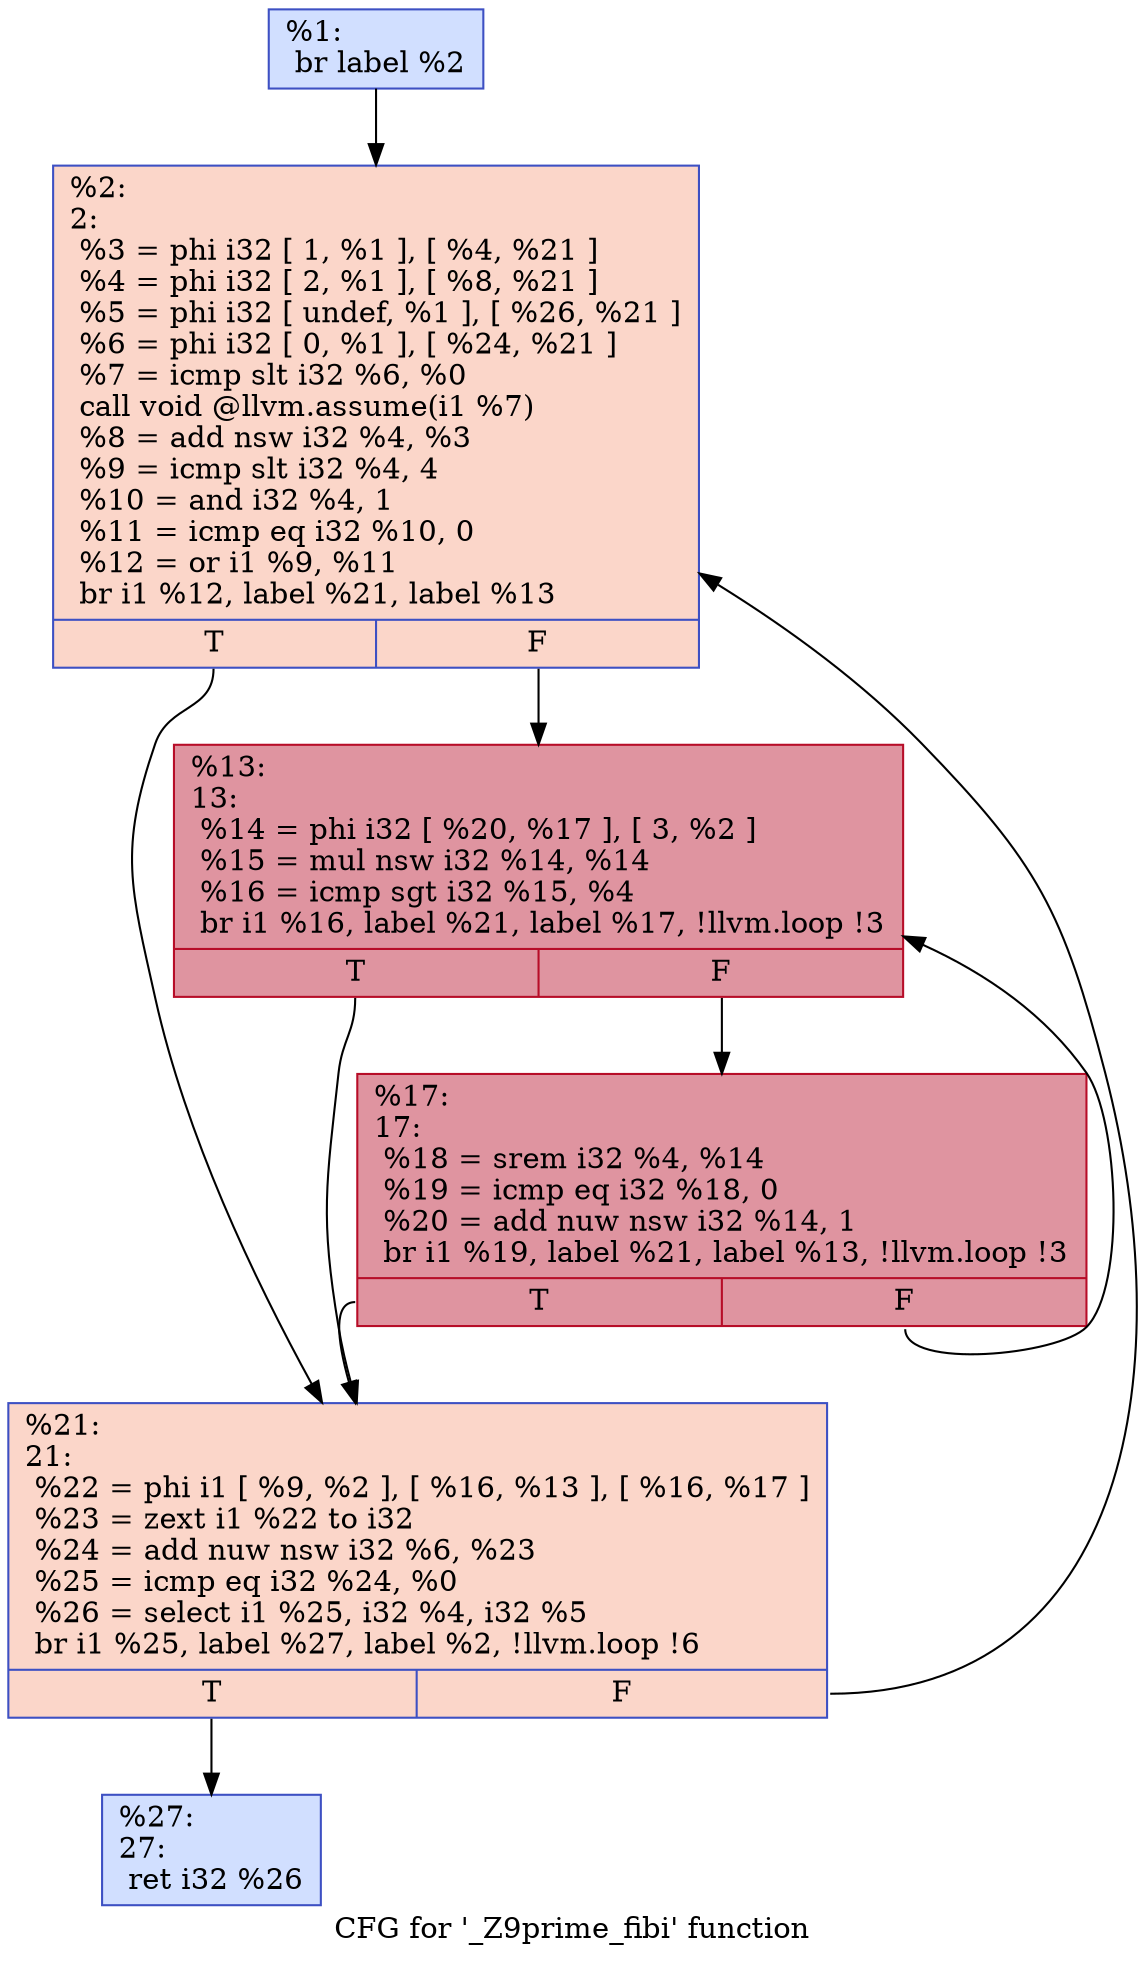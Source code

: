 digraph "CFG for '_Z9prime_fibi' function" {
	label="CFG for '_Z9prime_fibi' function";

	Node0x55e5fa760700 [shape=record,color="#3d50c3ff", style=filled, fillcolor="#96b7ff70",label="{%1:\l  br label %2\l}"];
	Node0x55e5fa760700 -> Node0x55e5fa760750;
	Node0x55e5fa760750 [shape=record,color="#3d50c3ff", style=filled, fillcolor="#f6a38570",label="{%2:\l2:                                                \l  %3 = phi i32 [ 1, %1 ], [ %4, %21 ]\l  %4 = phi i32 [ 2, %1 ], [ %8, %21 ]\l  %5 = phi i32 [ undef, %1 ], [ %26, %21 ]\l  %6 = phi i32 [ 0, %1 ], [ %24, %21 ]\l  %7 = icmp slt i32 %6, %0\l  call void @llvm.assume(i1 %7)\l  %8 = add nsw i32 %4, %3\l  %9 = icmp slt i32 %4, 4\l  %10 = and i32 %4, 1\l  %11 = icmp eq i32 %10, 0\l  %12 = or i1 %9, %11\l  br i1 %12, label %21, label %13\l|{<s0>T|<s1>F}}"];
	Node0x55e5fa760750:s0 -> Node0x55e5fa760eb0;
	Node0x55e5fa760750:s1 -> Node0x55e5fa761100;
	Node0x55e5fa761100 [shape=record,color="#b70d28ff", style=filled, fillcolor="#b70d2870",label="{%13:\l13:                                               \l  %14 = phi i32 [ %20, %17 ], [ 3, %2 ]\l  %15 = mul nsw i32 %14, %14\l  %16 = icmp sgt i32 %15, %4\l  br i1 %16, label %21, label %17, !llvm.loop !3\l|{<s0>T|<s1>F}}"];
	Node0x55e5fa761100:s0 -> Node0x55e5fa760eb0;
	Node0x55e5fa761100:s1 -> Node0x55e5fa761e10;
	Node0x55e5fa761e10 [shape=record,color="#b70d28ff", style=filled, fillcolor="#b70d2870",label="{%17:\l17:                                               \l  %18 = srem i32 %4, %14\l  %19 = icmp eq i32 %18, 0\l  %20 = add nuw nsw i32 %14, 1\l  br i1 %19, label %21, label %13, !llvm.loop !3\l|{<s0>T|<s1>F}}"];
	Node0x55e5fa761e10:s0 -> Node0x55e5fa760eb0;
	Node0x55e5fa761e10:s1 -> Node0x55e5fa761100;
	Node0x55e5fa760eb0 [shape=record,color="#3d50c3ff", style=filled, fillcolor="#f6a38570",label="{%21:\l21:                                               \l  %22 = phi i1 [ %9, %2 ], [ %16, %13 ], [ %16, %17 ]\l  %23 = zext i1 %22 to i32\l  %24 = add nuw nsw i32 %6, %23\l  %25 = icmp eq i32 %24, %0\l  %26 = select i1 %25, i32 %4, i32 %5\l  br i1 %25, label %27, label %2, !llvm.loop !6\l|{<s0>T|<s1>F}}"];
	Node0x55e5fa760eb0:s0 -> Node0x55e5fa763750;
	Node0x55e5fa760eb0:s1 -> Node0x55e5fa760750;
	Node0x55e5fa763750 [shape=record,color="#3d50c3ff", style=filled, fillcolor="#96b7ff70",label="{%27:\l27:                                               \l  ret i32 %26\l}"];
}
